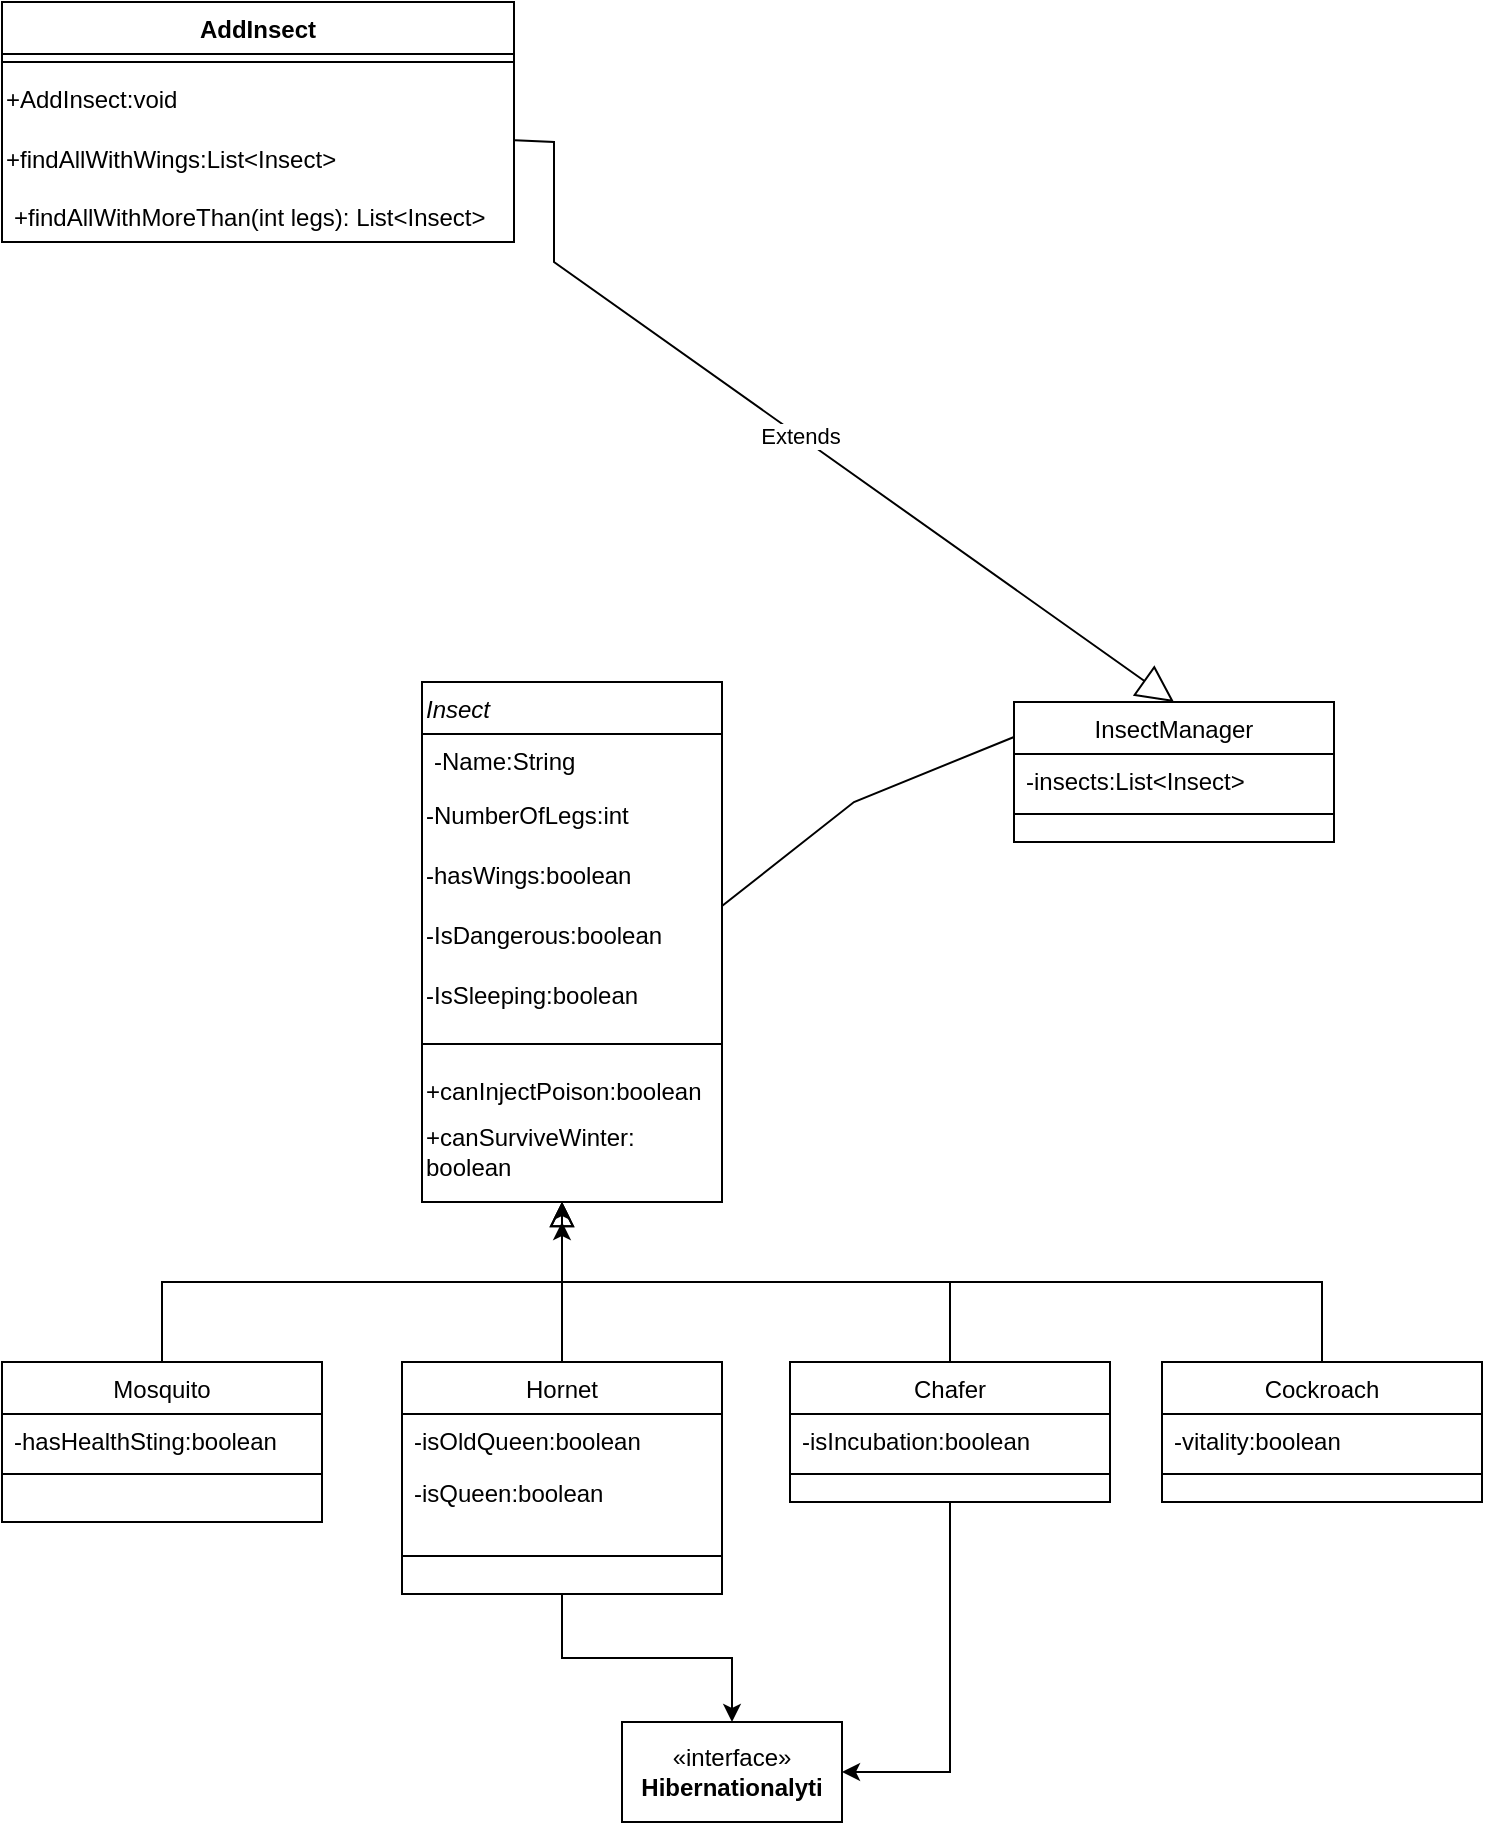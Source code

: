 <mxfile version="21.1.1" type="github">
  <diagram id="C5RBs43oDa-KdzZeNtuy" name="Page-1">
    <mxGraphModel dx="954" dy="616" grid="1" gridSize="10" guides="1" tooltips="1" connect="1" arrows="1" fold="1" page="1" pageScale="1" pageWidth="827" pageHeight="1169" math="0" shadow="0">
      <root>
        <mxCell id="WIyWlLk6GJQsqaUBKTNV-0" />
        <mxCell id="WIyWlLk6GJQsqaUBKTNV-1" parent="WIyWlLk6GJQsqaUBKTNV-0" />
        <mxCell id="zkfFHV4jXpPFQw0GAbJ--0" value="Insect" style="swimlane;fontStyle=2;align=left;verticalAlign=top;childLayout=stackLayout;horizontal=1;startSize=26;horizontalStack=0;resizeParent=1;resizeLast=0;collapsible=1;marginBottom=0;rounded=0;shadow=0;strokeWidth=1;" parent="WIyWlLk6GJQsqaUBKTNV-1" vertex="1">
          <mxGeometry x="254" y="610" width="150" height="260" as="geometry">
            <mxRectangle x="230" width="160" height="26" as="alternateBounds" />
          </mxGeometry>
        </mxCell>
        <mxCell id="zkfFHV4jXpPFQw0GAbJ--1" value="-Name:String&#xa;" style="text;align=left;verticalAlign=top;spacingLeft=4;spacingRight=4;overflow=hidden;rotatable=0;points=[[0,0.5],[1,0.5]];portConstraint=eastwest;" parent="zkfFHV4jXpPFQw0GAbJ--0" vertex="1">
          <mxGeometry y="26" width="150" height="26" as="geometry" />
        </mxCell>
        <mxCell id="gZx7NJ05ZGyfzLBjPQA9-10" value="-NumberOfLegs:int" style="text;html=1;strokeColor=none;fillColor=none;align=left;verticalAlign=middle;whiteSpace=wrap;rounded=0;spacingLeft=0;labelPosition=center;verticalLabelPosition=middle;" parent="zkfFHV4jXpPFQw0GAbJ--0" vertex="1">
          <mxGeometry y="52" width="150" height="30" as="geometry" />
        </mxCell>
        <mxCell id="gZx7NJ05ZGyfzLBjPQA9-11" value="-hasWings:boolean" style="text;html=1;strokeColor=none;fillColor=none;align=left;verticalAlign=middle;whiteSpace=wrap;rounded=0;" parent="zkfFHV4jXpPFQw0GAbJ--0" vertex="1">
          <mxGeometry y="82" width="150" height="30" as="geometry" />
        </mxCell>
        <mxCell id="gZx7NJ05ZGyfzLBjPQA9-12" value="-IsDangerous:boolean" style="text;html=1;strokeColor=none;fillColor=none;align=left;verticalAlign=middle;whiteSpace=wrap;rounded=0;textDirection=ltr;" parent="zkfFHV4jXpPFQw0GAbJ--0" vertex="1">
          <mxGeometry y="112" width="150" height="30" as="geometry" />
        </mxCell>
        <mxCell id="gZx7NJ05ZGyfzLBjPQA9-13" value="-IsSleeping:boolean" style="text;html=1;strokeColor=none;fillColor=none;align=left;verticalAlign=middle;whiteSpace=wrap;rounded=0;textDirection=ltr;" parent="zkfFHV4jXpPFQw0GAbJ--0" vertex="1">
          <mxGeometry y="142" width="150" height="30" as="geometry" />
        </mxCell>
        <mxCell id="zkfFHV4jXpPFQw0GAbJ--4" value="" style="line;html=1;strokeWidth=1;align=left;verticalAlign=middle;spacingTop=-1;spacingLeft=3;spacingRight=3;rotatable=0;labelPosition=right;points=[];portConstraint=eastwest;" parent="zkfFHV4jXpPFQw0GAbJ--0" vertex="1">
          <mxGeometry y="172" width="150" height="18" as="geometry" />
        </mxCell>
        <mxCell id="gZx7NJ05ZGyfzLBjPQA9-16" value="+canInjectPoison:boolean" style="text;html=1;strokeColor=none;fillColor=none;align=left;verticalAlign=middle;whiteSpace=wrap;rounded=0;" parent="zkfFHV4jXpPFQw0GAbJ--0" vertex="1">
          <mxGeometry y="190" width="150" height="30" as="geometry" />
        </mxCell>
        <mxCell id="cr5P7O8yR4GEgw9NRmfQ-0" value="+canSurviveWinter: boolean" style="text;html=1;strokeColor=none;fillColor=none;align=left;verticalAlign=middle;whiteSpace=wrap;rounded=0;" parent="zkfFHV4jXpPFQw0GAbJ--0" vertex="1">
          <mxGeometry y="220" width="150" height="30" as="geometry" />
        </mxCell>
        <mxCell id="zkfFHV4jXpPFQw0GAbJ--6" value="Mosquito" style="swimlane;fontStyle=0;align=center;verticalAlign=top;childLayout=stackLayout;horizontal=1;startSize=26;horizontalStack=0;resizeParent=1;resizeLast=0;collapsible=1;marginBottom=0;rounded=0;shadow=0;strokeWidth=1;" parent="WIyWlLk6GJQsqaUBKTNV-1" vertex="1">
          <mxGeometry x="44" y="950" width="160" height="80" as="geometry">
            <mxRectangle x="130" y="380" width="160" height="26" as="alternateBounds" />
          </mxGeometry>
        </mxCell>
        <mxCell id="zkfFHV4jXpPFQw0GAbJ--7" value="-hasHealthSting:boolean" style="text;align=left;verticalAlign=top;spacingLeft=4;spacingRight=4;overflow=hidden;rotatable=0;points=[[0,0.5],[1,0.5]];portConstraint=eastwest;" parent="zkfFHV4jXpPFQw0GAbJ--6" vertex="1">
          <mxGeometry y="26" width="160" height="26" as="geometry" />
        </mxCell>
        <mxCell id="zkfFHV4jXpPFQw0GAbJ--9" value="" style="line;html=1;strokeWidth=1;align=left;verticalAlign=middle;spacingTop=-1;spacingLeft=3;spacingRight=3;rotatable=0;labelPosition=right;points=[];portConstraint=eastwest;" parent="zkfFHV4jXpPFQw0GAbJ--6" vertex="1">
          <mxGeometry y="52" width="160" height="8" as="geometry" />
        </mxCell>
        <mxCell id="zkfFHV4jXpPFQw0GAbJ--12" value="" style="endArrow=block;endSize=10;endFill=0;shadow=0;strokeWidth=1;rounded=0;edgeStyle=elbowEdgeStyle;elbow=vertical;" parent="WIyWlLk6GJQsqaUBKTNV-1" source="zkfFHV4jXpPFQw0GAbJ--6" edge="1">
          <mxGeometry width="160" relative="1" as="geometry">
            <mxPoint x="224" y="813" as="sourcePoint" />
            <mxPoint x="324" y="870" as="targetPoint" />
          </mxGeometry>
        </mxCell>
        <mxCell id="cr5P7O8yR4GEgw9NRmfQ-12" style="edgeStyle=orthogonalEdgeStyle;rounded=0;orthogonalLoop=1;jettySize=auto;html=1;entryX=0.5;entryY=0;entryDx=0;entryDy=0;" parent="WIyWlLk6GJQsqaUBKTNV-1" source="zkfFHV4jXpPFQw0GAbJ--13" target="cr5P7O8yR4GEgw9NRmfQ-11" edge="1">
          <mxGeometry relative="1" as="geometry" />
        </mxCell>
        <mxCell id="zkfFHV4jXpPFQw0GAbJ--13" value="Hornet" style="swimlane;fontStyle=0;align=center;verticalAlign=top;childLayout=stackLayout;horizontal=1;startSize=26;horizontalStack=0;resizeParent=1;resizeLast=0;collapsible=1;marginBottom=0;rounded=0;shadow=0;strokeWidth=1;" parent="WIyWlLk6GJQsqaUBKTNV-1" vertex="1">
          <mxGeometry x="244" y="950" width="160" height="116" as="geometry">
            <mxRectangle x="340" y="380" width="170" height="26" as="alternateBounds" />
          </mxGeometry>
        </mxCell>
        <mxCell id="zkfFHV4jXpPFQw0GAbJ--14" value="-isOldQueen:boolean" style="text;align=left;verticalAlign=top;spacingLeft=4;spacingRight=4;overflow=hidden;rotatable=0;points=[[0,0.5],[1,0.5]];portConstraint=eastwest;" parent="zkfFHV4jXpPFQw0GAbJ--13" vertex="1">
          <mxGeometry y="26" width="160" height="26" as="geometry" />
        </mxCell>
        <mxCell id="cr5P7O8yR4GEgw9NRmfQ-4" value="-isQueen:boolean" style="text;align=left;verticalAlign=top;spacingLeft=4;spacingRight=4;overflow=hidden;rotatable=0;points=[[0,0.5],[1,0.5]];portConstraint=eastwest;" parent="zkfFHV4jXpPFQw0GAbJ--13" vertex="1">
          <mxGeometry y="52" width="160" height="26" as="geometry" />
        </mxCell>
        <mxCell id="zkfFHV4jXpPFQw0GAbJ--15" value="" style="line;html=1;strokeWidth=1;align=left;verticalAlign=middle;spacingTop=-1;spacingLeft=3;spacingRight=3;rotatable=0;labelPosition=right;points=[];portConstraint=eastwest;" parent="zkfFHV4jXpPFQw0GAbJ--13" vertex="1">
          <mxGeometry y="78" width="160" height="38" as="geometry" />
        </mxCell>
        <mxCell id="zkfFHV4jXpPFQw0GAbJ--16" value="" style="endArrow=block;endSize=10;endFill=0;shadow=0;strokeWidth=1;rounded=0;edgeStyle=elbowEdgeStyle;elbow=vertical;" parent="WIyWlLk6GJQsqaUBKTNV-1" source="zkfFHV4jXpPFQw0GAbJ--13" edge="1">
          <mxGeometry width="160" relative="1" as="geometry">
            <mxPoint x="234" y="983" as="sourcePoint" />
            <mxPoint x="324" y="870" as="targetPoint" />
            <Array as="points" />
          </mxGeometry>
        </mxCell>
        <mxCell id="zkfFHV4jXpPFQw0GAbJ--17" value="InsectManager" style="swimlane;fontStyle=0;align=center;verticalAlign=top;childLayout=stackLayout;horizontal=1;startSize=26;horizontalStack=0;resizeParent=1;resizeLast=0;collapsible=1;marginBottom=0;rounded=0;shadow=0;strokeWidth=1;" parent="WIyWlLk6GJQsqaUBKTNV-1" vertex="1">
          <mxGeometry x="550" y="620" width="160" height="70" as="geometry">
            <mxRectangle x="650" y="20" width="160" height="26" as="alternateBounds" />
          </mxGeometry>
        </mxCell>
        <mxCell id="zkfFHV4jXpPFQw0GAbJ--18" value="-insects:List&lt;Insect&gt;" style="text;align=left;verticalAlign=top;spacingLeft=4;spacingRight=4;overflow=hidden;rotatable=0;points=[[0,0.5],[1,0.5]];portConstraint=eastwest;" parent="zkfFHV4jXpPFQw0GAbJ--17" vertex="1">
          <mxGeometry y="26" width="160" height="26" as="geometry" />
        </mxCell>
        <mxCell id="zkfFHV4jXpPFQw0GAbJ--23" value="" style="line;html=1;strokeWidth=1;align=left;verticalAlign=middle;spacingTop=-1;spacingLeft=3;spacingRight=3;rotatable=0;labelPosition=right;points=[];portConstraint=eastwest;" parent="zkfFHV4jXpPFQw0GAbJ--17" vertex="1">
          <mxGeometry y="52" width="160" height="8" as="geometry" />
        </mxCell>
        <mxCell id="cr5P7O8yR4GEgw9NRmfQ-13" style="edgeStyle=orthogonalEdgeStyle;rounded=0;orthogonalLoop=1;jettySize=auto;html=1;entryX=1;entryY=0.5;entryDx=0;entryDy=0;" parent="WIyWlLk6GJQsqaUBKTNV-1" source="gZx7NJ05ZGyfzLBjPQA9-0" target="cr5P7O8yR4GEgw9NRmfQ-11" edge="1">
          <mxGeometry relative="1" as="geometry">
            <mxPoint x="518" y="1180" as="targetPoint" />
            <Array as="points">
              <mxPoint x="518" y="1155" />
            </Array>
          </mxGeometry>
        </mxCell>
        <mxCell id="gZx7NJ05ZGyfzLBjPQA9-0" value="Chafer" style="swimlane;fontStyle=0;align=center;verticalAlign=top;childLayout=stackLayout;horizontal=1;startSize=26;horizontalStack=0;resizeParent=1;resizeLast=0;collapsible=1;marginBottom=0;rounded=0;shadow=0;strokeWidth=1;" parent="WIyWlLk6GJQsqaUBKTNV-1" vertex="1">
          <mxGeometry x="438" y="950" width="160" height="70" as="geometry">
            <mxRectangle x="340" y="380" width="170" height="26" as="alternateBounds" />
          </mxGeometry>
        </mxCell>
        <mxCell id="gZx7NJ05ZGyfzLBjPQA9-1" value="-isIncubation:boolean" style="text;align=left;verticalAlign=top;spacingLeft=4;spacingRight=4;overflow=hidden;rotatable=0;points=[[0,0.5],[1,0.5]];portConstraint=eastwest;" parent="gZx7NJ05ZGyfzLBjPQA9-0" vertex="1">
          <mxGeometry y="26" width="160" height="26" as="geometry" />
        </mxCell>
        <mxCell id="gZx7NJ05ZGyfzLBjPQA9-2" value="" style="line;html=1;strokeWidth=1;align=left;verticalAlign=middle;spacingTop=-1;spacingLeft=3;spacingRight=3;rotatable=0;labelPosition=right;points=[];portConstraint=eastwest;" parent="gZx7NJ05ZGyfzLBjPQA9-0" vertex="1">
          <mxGeometry y="52" width="160" height="8" as="geometry" />
        </mxCell>
        <mxCell id="cr5P7O8yR4GEgw9NRmfQ-14" style="edgeStyle=orthogonalEdgeStyle;rounded=0;orthogonalLoop=1;jettySize=auto;html=1;" parent="WIyWlLk6GJQsqaUBKTNV-1" source="gZx7NJ05ZGyfzLBjPQA9-3" edge="1">
          <mxGeometry relative="1" as="geometry">
            <mxPoint x="324" y="880" as="targetPoint" />
            <Array as="points">
              <mxPoint x="704" y="910" />
              <mxPoint x="324" y="910" />
            </Array>
          </mxGeometry>
        </mxCell>
        <mxCell id="gZx7NJ05ZGyfzLBjPQA9-3" value="Cockroach" style="swimlane;fontStyle=0;align=center;verticalAlign=top;childLayout=stackLayout;horizontal=1;startSize=26;horizontalStack=0;resizeParent=1;resizeLast=0;collapsible=1;marginBottom=0;rounded=0;shadow=0;strokeWidth=1;" parent="WIyWlLk6GJQsqaUBKTNV-1" vertex="1">
          <mxGeometry x="624" y="950" width="160" height="70" as="geometry">
            <mxRectangle x="340" y="380" width="170" height="26" as="alternateBounds" />
          </mxGeometry>
        </mxCell>
        <mxCell id="gZx7NJ05ZGyfzLBjPQA9-4" value="-vitality:boolean" style="text;align=left;verticalAlign=top;spacingLeft=4;spacingRight=4;overflow=hidden;rotatable=0;points=[[0,0.5],[1,0.5]];portConstraint=eastwest;" parent="gZx7NJ05ZGyfzLBjPQA9-3" vertex="1">
          <mxGeometry y="26" width="160" height="26" as="geometry" />
        </mxCell>
        <mxCell id="gZx7NJ05ZGyfzLBjPQA9-5" value="" style="line;html=1;strokeWidth=1;align=left;verticalAlign=middle;spacingTop=-1;spacingLeft=3;spacingRight=3;rotatable=0;labelPosition=right;points=[];portConstraint=eastwest;" parent="gZx7NJ05ZGyfzLBjPQA9-3" vertex="1">
          <mxGeometry y="52" width="160" height="8" as="geometry" />
        </mxCell>
        <mxCell id="gZx7NJ05ZGyfzLBjPQA9-6" value="" style="endArrow=classic;html=1;rounded=0;exitX=0.5;exitY=0;exitDx=0;exitDy=0;" parent="WIyWlLk6GJQsqaUBKTNV-1" source="gZx7NJ05ZGyfzLBjPQA9-0" edge="1">
          <mxGeometry width="50" height="50" relative="1" as="geometry">
            <mxPoint x="374" y="1050" as="sourcePoint" />
            <mxPoint x="324" y="870" as="targetPoint" />
            <Array as="points">
              <mxPoint x="518" y="910" />
              <mxPoint x="324" y="910" />
            </Array>
          </mxGeometry>
        </mxCell>
        <mxCell id="cr5P7O8yR4GEgw9NRmfQ-11" value="«interface»&lt;br&gt;&lt;b&gt;Hibernationalyti&lt;/b&gt;" style="html=1;whiteSpace=wrap;" parent="WIyWlLk6GJQsqaUBKTNV-1" vertex="1">
          <mxGeometry x="354" y="1130" width="110" height="50" as="geometry" />
        </mxCell>
        <mxCell id="cr5P7O8yR4GEgw9NRmfQ-21" value="AddInsect&lt;br&gt;" style="swimlane;fontStyle=1;align=center;verticalAlign=top;childLayout=stackLayout;horizontal=1;startSize=26;horizontalStack=0;resizeParent=1;resizeParentMax=0;resizeLast=0;collapsible=1;marginBottom=0;whiteSpace=wrap;html=1;" parent="WIyWlLk6GJQsqaUBKTNV-1" vertex="1">
          <mxGeometry x="44" y="270" width="256" height="120" as="geometry" />
        </mxCell>
        <mxCell id="cr5P7O8yR4GEgw9NRmfQ-23" value="" style="line;strokeWidth=1;fillColor=none;align=left;verticalAlign=middle;spacingTop=-1;spacingLeft=3;spacingRight=3;rotatable=0;labelPosition=right;points=[];portConstraint=eastwest;strokeColor=inherit;" parent="cr5P7O8yR4GEgw9NRmfQ-21" vertex="1">
          <mxGeometry y="26" width="256" height="8" as="geometry" />
        </mxCell>
        <mxCell id="cr5P7O8yR4GEgw9NRmfQ-27" value="+AddInsect:void" style="text;html=1;strokeColor=none;fillColor=none;align=left;verticalAlign=middle;whiteSpace=wrap;rounded=0;" parent="cr5P7O8yR4GEgw9NRmfQ-21" vertex="1">
          <mxGeometry y="34" width="256" height="30" as="geometry" />
        </mxCell>
        <mxCell id="cr5P7O8yR4GEgw9NRmfQ-26" value="+findAllWithWings:List&amp;lt;Insect&amp;gt;" style="text;html=1;strokeColor=none;fillColor=none;align=left;verticalAlign=middle;whiteSpace=wrap;rounded=0;" parent="cr5P7O8yR4GEgw9NRmfQ-21" vertex="1">
          <mxGeometry y="64" width="256" height="30" as="geometry" />
        </mxCell>
        <mxCell id="cr5P7O8yR4GEgw9NRmfQ-24" value="+findAllWithMoreThan(int legs): List&amp;lt;Insect&amp;gt;" style="text;strokeColor=none;fillColor=none;align=left;verticalAlign=top;spacingLeft=4;spacingRight=4;overflow=hidden;rotatable=0;points=[[0,0.5],[1,0.5]];portConstraint=eastwest;whiteSpace=wrap;html=1;" parent="cr5P7O8yR4GEgw9NRmfQ-21" vertex="1">
          <mxGeometry y="94" width="256" height="26" as="geometry" />
        </mxCell>
        <mxCell id="cr5P7O8yR4GEgw9NRmfQ-29" value="Extends" style="endArrow=block;endSize=16;endFill=0;html=1;rounded=0;entryX=0.5;entryY=0;entryDx=0;entryDy=0;exitX=1.002;exitY=0.171;exitDx=0;exitDy=0;exitPerimeter=0;" parent="WIyWlLk6GJQsqaUBKTNV-1" source="cr5P7O8yR4GEgw9NRmfQ-26" target="zkfFHV4jXpPFQw0GAbJ--17" edge="1">
          <mxGeometry width="160" relative="1" as="geometry">
            <mxPoint x="210" y="400" as="sourcePoint" />
            <mxPoint x="260" y="440" as="targetPoint" />
            <Array as="points">
              <mxPoint x="320" y="340" />
              <mxPoint x="320" y="400" />
            </Array>
          </mxGeometry>
        </mxCell>
        <mxCell id="ZmxO8tIlueuk8Vh9HgZN-0" value="" style="endArrow=none;html=1;rounded=0;exitX=1;exitY=0;exitDx=0;exitDy=0;entryX=0;entryY=0.25;entryDx=0;entryDy=0;" edge="1" parent="WIyWlLk6GJQsqaUBKTNV-1" source="gZx7NJ05ZGyfzLBjPQA9-12" target="zkfFHV4jXpPFQw0GAbJ--17">
          <mxGeometry width="50" height="50" relative="1" as="geometry">
            <mxPoint x="260" y="640" as="sourcePoint" />
            <mxPoint x="320" y="550" as="targetPoint" />
            <Array as="points">
              <mxPoint x="470" y="670" />
            </Array>
          </mxGeometry>
        </mxCell>
      </root>
    </mxGraphModel>
  </diagram>
</mxfile>
